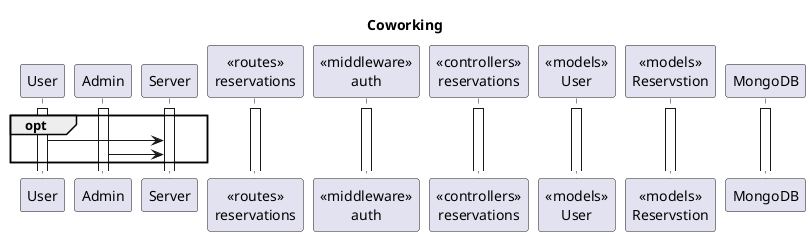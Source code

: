 @startuml
title "Coworking"
participant "User" as user
participant "Admin" as admin
participant "Server" as serverUML
participant "<<routes>>\nreservations" as routesUML 
participant "<<middleware>>\nauth" as middlewareUML
participant "<<controllers>>\nreservations" as controlReservation
participant "<<models>>\nUser" as modelsUser
participant "<<models>>\nReservstion" as modelsReservstion
participant "MongoDB" as mongodbUML
   
   user ++
   admin ++
   serverUML ++
   routesUML ++
   middlewareUML ++
   modelsUser ++
   controlReservation ++
   modelsReservstion ++
   mongodbUML ++

   /'create Reservation'/
   opt
      user -> serverUML
      admin -> serverUML


   end







@enduml